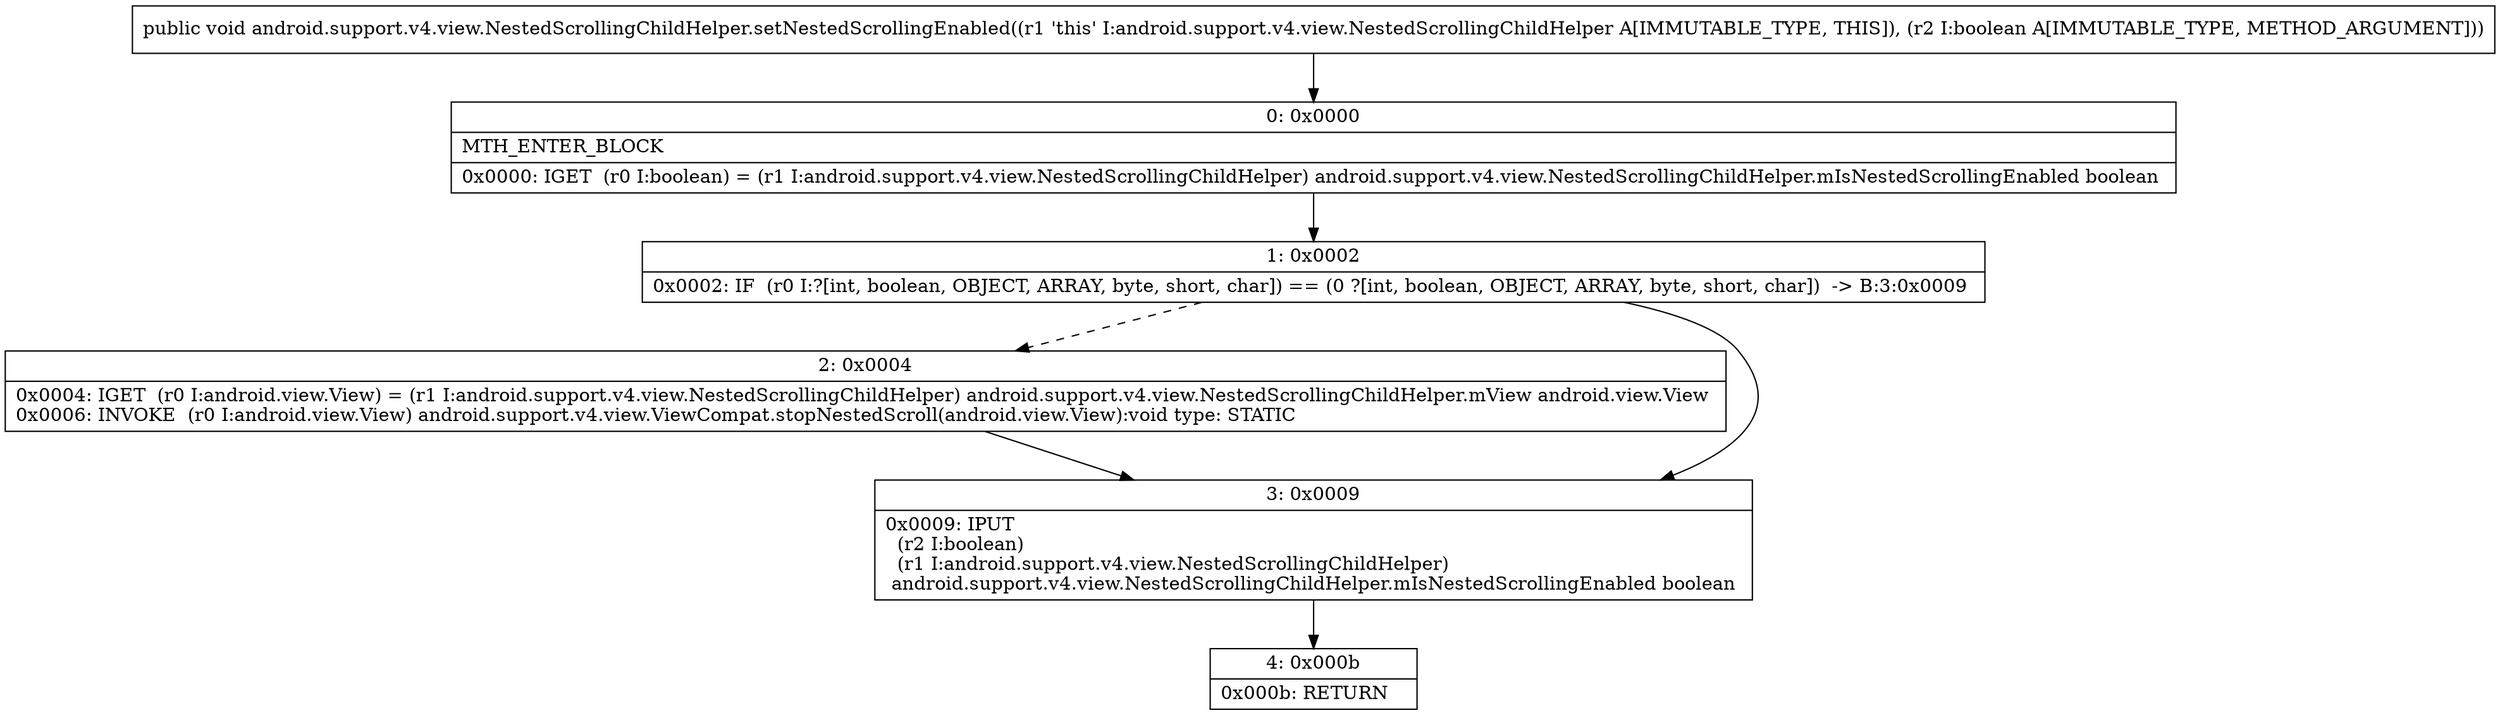 digraph "CFG forandroid.support.v4.view.NestedScrollingChildHelper.setNestedScrollingEnabled(Z)V" {
Node_0 [shape=record,label="{0\:\ 0x0000|MTH_ENTER_BLOCK\l|0x0000: IGET  (r0 I:boolean) = (r1 I:android.support.v4.view.NestedScrollingChildHelper) android.support.v4.view.NestedScrollingChildHelper.mIsNestedScrollingEnabled boolean \l}"];
Node_1 [shape=record,label="{1\:\ 0x0002|0x0002: IF  (r0 I:?[int, boolean, OBJECT, ARRAY, byte, short, char]) == (0 ?[int, boolean, OBJECT, ARRAY, byte, short, char])  \-\> B:3:0x0009 \l}"];
Node_2 [shape=record,label="{2\:\ 0x0004|0x0004: IGET  (r0 I:android.view.View) = (r1 I:android.support.v4.view.NestedScrollingChildHelper) android.support.v4.view.NestedScrollingChildHelper.mView android.view.View \l0x0006: INVOKE  (r0 I:android.view.View) android.support.v4.view.ViewCompat.stopNestedScroll(android.view.View):void type: STATIC \l}"];
Node_3 [shape=record,label="{3\:\ 0x0009|0x0009: IPUT  \l  (r2 I:boolean)\l  (r1 I:android.support.v4.view.NestedScrollingChildHelper)\l android.support.v4.view.NestedScrollingChildHelper.mIsNestedScrollingEnabled boolean \l}"];
Node_4 [shape=record,label="{4\:\ 0x000b|0x000b: RETURN   \l}"];
MethodNode[shape=record,label="{public void android.support.v4.view.NestedScrollingChildHelper.setNestedScrollingEnabled((r1 'this' I:android.support.v4.view.NestedScrollingChildHelper A[IMMUTABLE_TYPE, THIS]), (r2 I:boolean A[IMMUTABLE_TYPE, METHOD_ARGUMENT])) }"];
MethodNode -> Node_0;
Node_0 -> Node_1;
Node_1 -> Node_2[style=dashed];
Node_1 -> Node_3;
Node_2 -> Node_3;
Node_3 -> Node_4;
}


